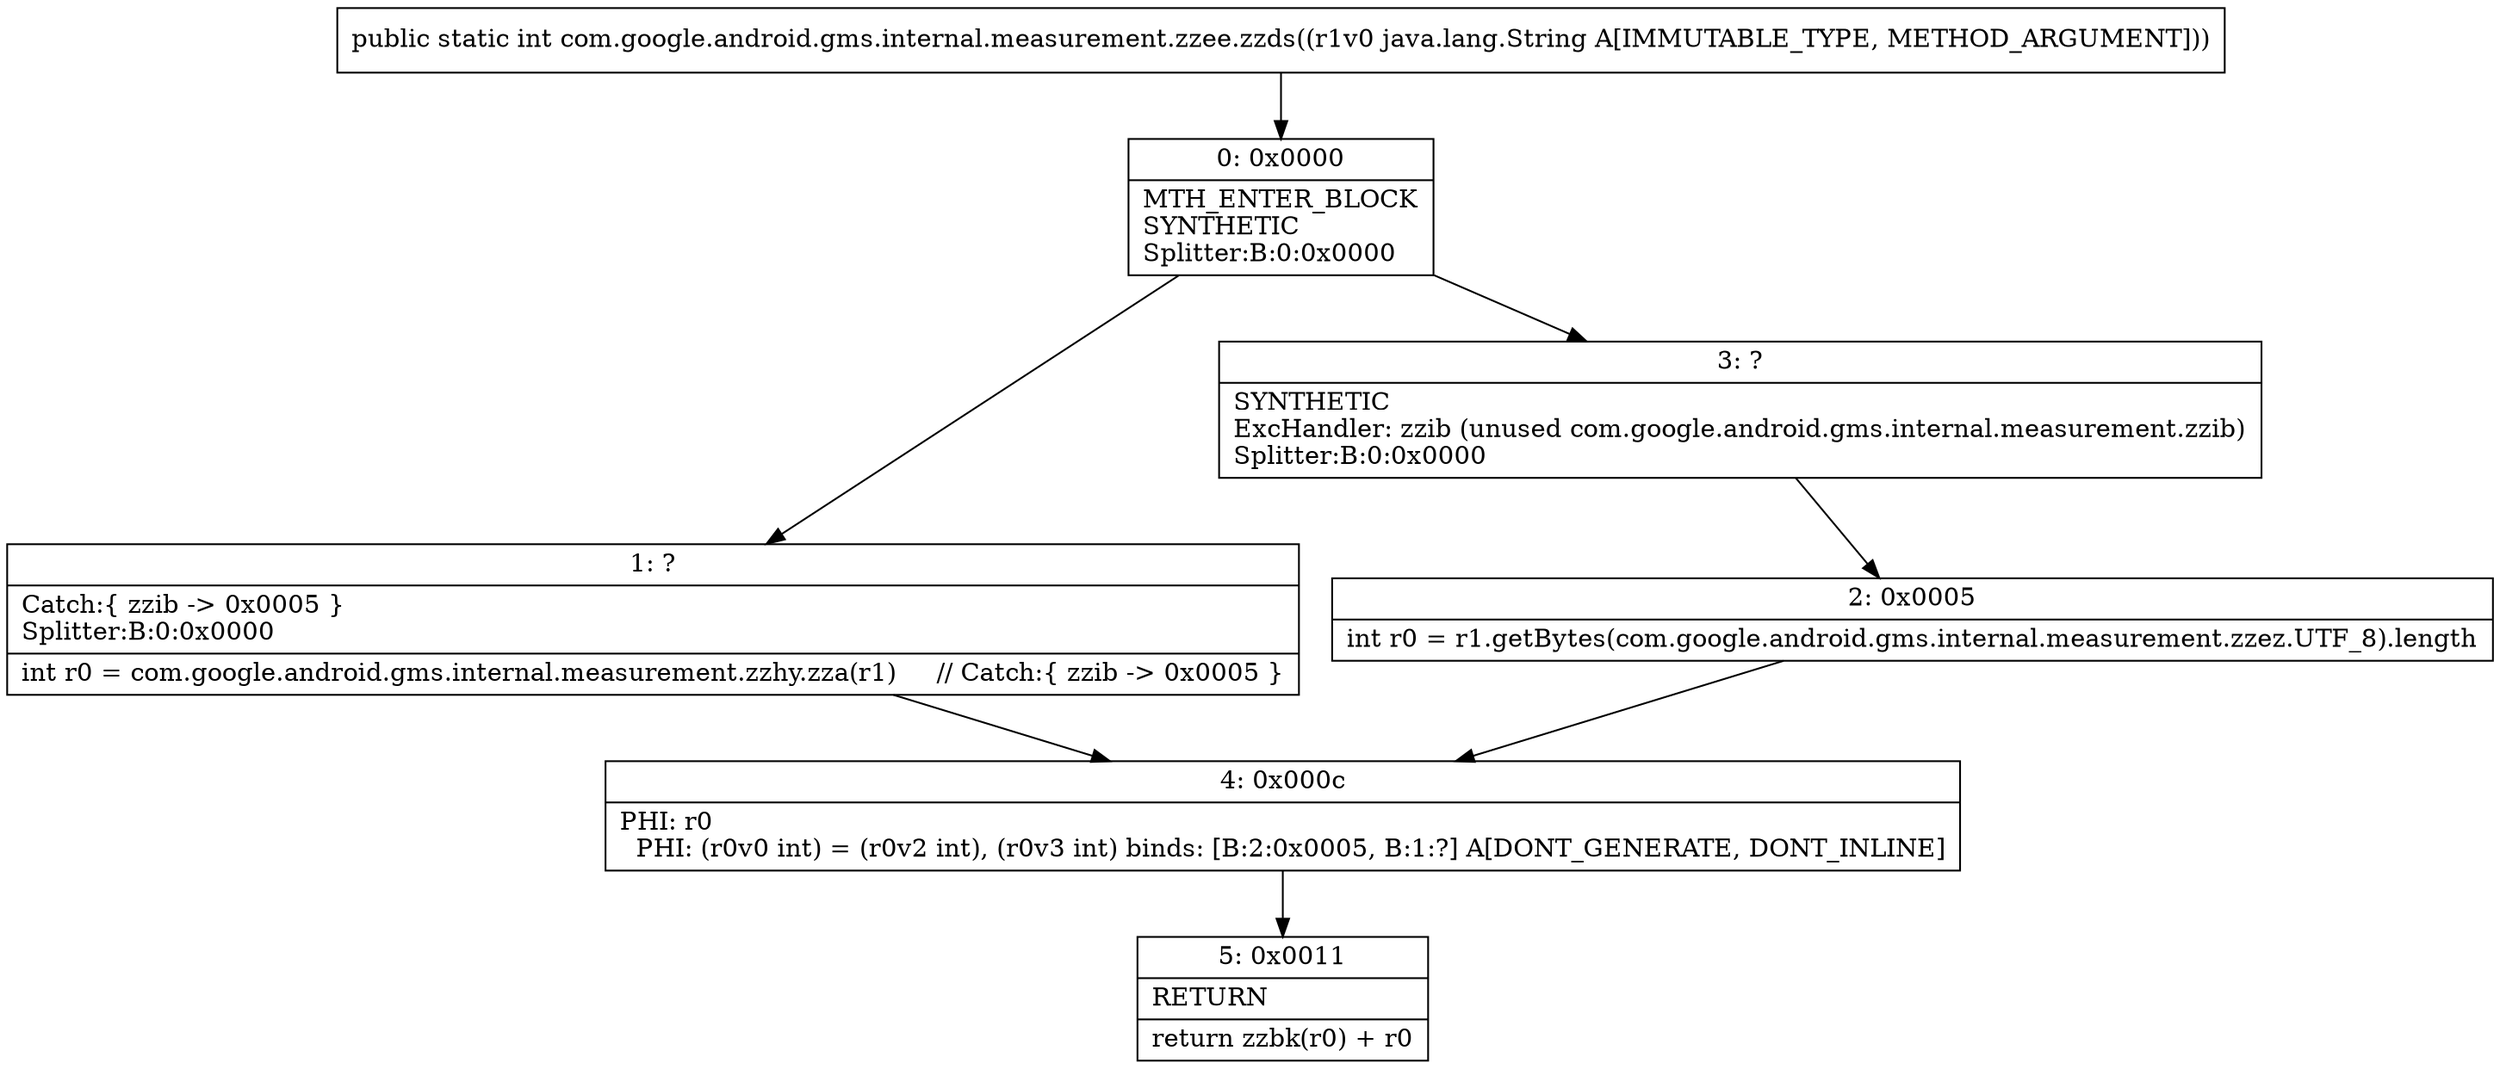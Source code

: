 digraph "CFG forcom.google.android.gms.internal.measurement.zzee.zzds(Ljava\/lang\/String;)I" {
Node_0 [shape=record,label="{0\:\ 0x0000|MTH_ENTER_BLOCK\lSYNTHETIC\lSplitter:B:0:0x0000\l}"];
Node_1 [shape=record,label="{1\:\ ?|Catch:\{ zzib \-\> 0x0005 \}\lSplitter:B:0:0x0000\l|int r0 = com.google.android.gms.internal.measurement.zzhy.zza(r1)     \/\/ Catch:\{ zzib \-\> 0x0005 \}\l}"];
Node_2 [shape=record,label="{2\:\ 0x0005|int r0 = r1.getBytes(com.google.android.gms.internal.measurement.zzez.UTF_8).length\l}"];
Node_3 [shape=record,label="{3\:\ ?|SYNTHETIC\lExcHandler: zzib (unused com.google.android.gms.internal.measurement.zzib)\lSplitter:B:0:0x0000\l}"];
Node_4 [shape=record,label="{4\:\ 0x000c|PHI: r0 \l  PHI: (r0v0 int) = (r0v2 int), (r0v3 int) binds: [B:2:0x0005, B:1:?] A[DONT_GENERATE, DONT_INLINE]\l}"];
Node_5 [shape=record,label="{5\:\ 0x0011|RETURN\l|return zzbk(r0) + r0\l}"];
MethodNode[shape=record,label="{public static int com.google.android.gms.internal.measurement.zzee.zzds((r1v0 java.lang.String A[IMMUTABLE_TYPE, METHOD_ARGUMENT])) }"];
MethodNode -> Node_0;
Node_0 -> Node_1;
Node_0 -> Node_3;
Node_1 -> Node_4;
Node_2 -> Node_4;
Node_3 -> Node_2;
Node_4 -> Node_5;
}

